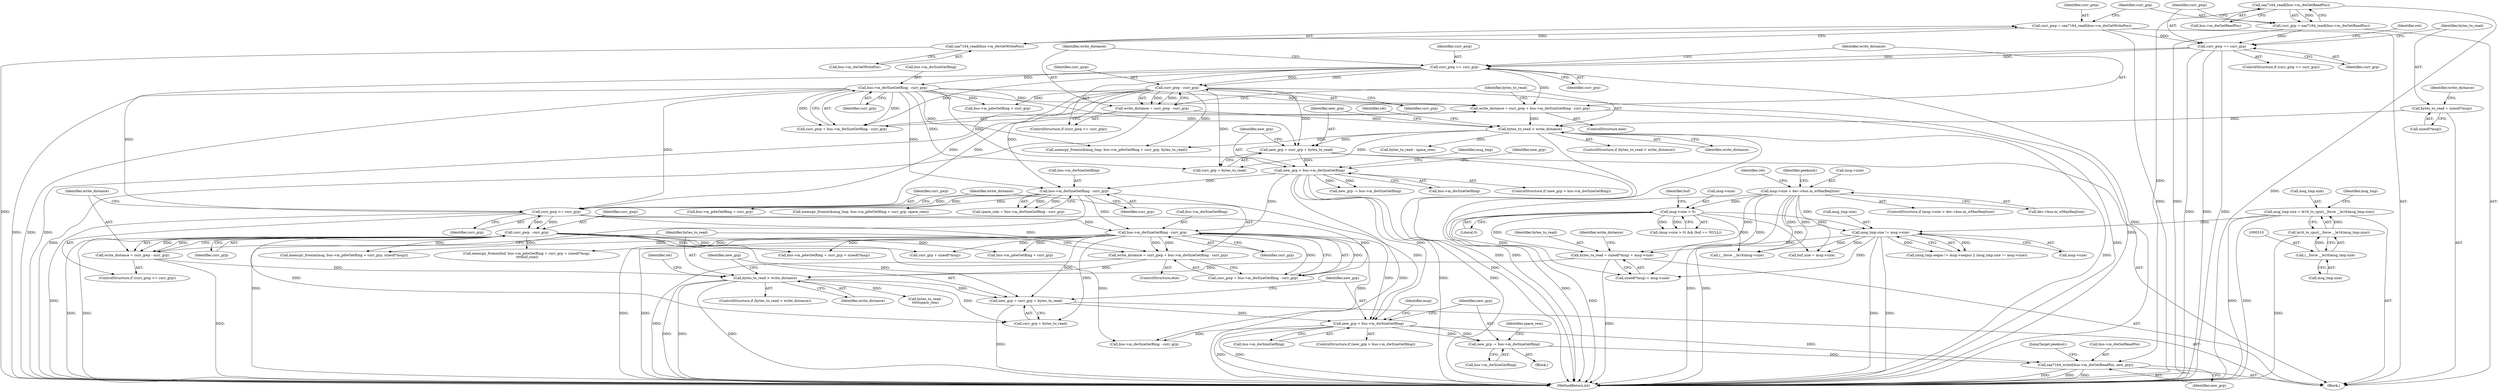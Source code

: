 digraph "0_media-tree_354dd3924a2e43806774953de536257548b5002c@API" {
"1000638" [label="(Call,saa7164_writel(bus->m_dwGetReadPos, new_grp))"];
"1000198" [label="(Call,saa7164_readl(bus->m_dwGetReadPos))"];
"1000456" [label="(Call,new_grp -= bus->m_dwSizeGetRing)"];
"1000450" [label="(Call,new_grp > bus->m_dwSizeGetRing)"];
"1000444" [label="(Call,new_grp = curr_grp + bytes_to_read)"];
"1000430" [label="(Call,bus->m_dwSizeGetRing - curr_grp)"];
"1000253" [label="(Call,new_grp > bus->m_dwSizeGetRing)"];
"1000247" [label="(Call,new_grp = curr_grp + bytes_to_read)"];
"1000225" [label="(Call,curr_gwp - curr_grp)"];
"1000220" [label="(Call,curr_gwp >= curr_grp)"];
"1000203" [label="(Call,curr_gwp == curr_grp)"];
"1000190" [label="(Call,curr_gwp = saa7164_readl(bus->m_dwGetWritePos))"];
"1000192" [label="(Call,saa7164_readl(bus->m_dwGetWritePos))"];
"1000196" [label="(Call,curr_grp = saa7164_readl(bus->m_dwGetReadPos))"];
"1000233" [label="(Call,bus->m_dwSizeGetRing - curr_grp)"];
"1000239" [label="(Call,bytes_to_read > write_distance)"];
"1000211" [label="(Call,bytes_to_read = sizeof(*msg))"];
"1000229" [label="(Call,write_distance = curr_gwp + bus->m_dwSizeGetRing - curr_grp)"];
"1000223" [label="(Call,write_distance = curr_gwp - curr_grp)"];
"1000266" [label="(Call,bus->m_dwSizeGetRing - curr_grp)"];
"1000417" [label="(Call,curr_gwp >= curr_grp)"];
"1000422" [label="(Call,curr_gwp - curr_grp)"];
"1000436" [label="(Call,bytes_to_read > write_distance)"];
"1000404" [label="(Call,bytes_to_read = sizeof(*msg) + msg->size)"];
"1000156" [label="(Call,msg->size > dev->bus.m_wMaxReqSize)"];
"1000378" [label="(Call,msg_tmp.size != msg->size)"];
"1000304" [label="(Call,msg_tmp.size = le16_to_cpu((__force __le16)msg_tmp.size))"];
"1000308" [label="(Call,le16_to_cpu((__force __le16)msg_tmp.size))"];
"1000309" [label="(Call,(__force __le16)msg_tmp.size)"];
"1000174" [label="(Call,msg->size > 0)"];
"1000426" [label="(Call,write_distance = curr_gwp + bus->m_dwSizeGetRing - curr_grp)"];
"1000420" [label="(Call,write_distance = curr_gwp - curr_grp)"];
"1000441" [label="(Identifier,ret)"];
"1000584" [label="(Call,memcpy_fromio(msg, bus->m_pdwGetRing + curr_grp, sizeof(*msg)))"];
"1000457" [label="(Identifier,new_grp)"];
"1000219" [label="(ControlStructure,if (curr_gwp >= curr_grp))"];
"1000253" [label="(Call,new_grp > bus->m_dwSizeGetRing)"];
"1000586" [label="(Call,bus->m_pdwGetRing + curr_grp)"];
"1000264" [label="(Call,space_rem = bus->m_dwSizeGetRing - curr_grp)"];
"1000211" [label="(Call,bytes_to_read = sizeof(*msg))"];
"1000585" [label="(Identifier,msg)"];
"1000202" [label="(ControlStructure,if (curr_gwp == curr_grp))"];
"1000436" [label="(Call,bytes_to_read > write_distance)"];
"1000160" [label="(Call,dev->bus.m_wMaxReqSize)"];
"1000208" [label="(Identifier,ret)"];
"1000298" [label="(Call,bus->m_pdwGetRing + curr_grp)"];
"1000422" [label="(Call,curr_gwp - curr_grp)"];
"1000418" [label="(Identifier,curr_gwp)"];
"1000224" [label="(Identifier,write_distance)"];
"1000431" [label="(Call,bus->m_dwSizeGetRing)"];
"1000167" [label="(Identifier,ret)"];
"1000435" [label="(ControlStructure,if (bytes_to_read > write_distance))"];
"1000427" [label="(Identifier,write_distance)"];
"1000309" [label="(Call,(__force __le16)msg_tmp.size)"];
"1000155" [label="(ControlStructure,if (msg->size > dev->bus.m_wMaxReqSize))"];
"1000404" [label="(Call,bytes_to_read = sizeof(*msg) + msg->size)"];
"1000270" [label="(Identifier,curr_grp)"];
"1000174" [label="(Call,msg->size > 0)"];
"1000378" [label="(Call,msg_tmp.size != msg->size)"];
"1000458" [label="(Call,bus->m_dwSizeGetRing)"];
"1000444" [label="(Call,new_grp = curr_grp + bytes_to_read)"];
"1000231" [label="(Call,curr_gwp + bus->m_dwSizeGetRing - curr_grp)"];
"1000225" [label="(Call,curr_gwp - curr_grp)"];
"1000657" [label="(MethodReturn,int)"];
"1000643" [label="(JumpTarget,peekout:)"];
"1000290" [label="(Call,bytes_to_read - space_rem)"];
"1000193" [label="(Call,bus->m_dwGetWritePos)"];
"1000297" [label="(Identifier,msg_tmp)"];
"1000311" [label="(Call,msg_tmp.size)"];
"1000212" [label="(Identifier,bytes_to_read)"];
"1000451" [label="(Identifier,new_grp)"];
"1000450" [label="(Call,new_grp > bus->m_dwSizeGetRing)"];
"1000173" [label="(Call,(msg->size > 0) && (buf == NULL))"];
"1000226" [label="(Identifier,curr_gwp)"];
"1000382" [label="(Call,msg->size)"];
"1000248" [label="(Identifier,new_grp)"];
"1000370" [label="(Call,(msg_tmp.seqno != msg->seqno) || (msg_tmp.size != msg->size))"];
"1000428" [label="(Call,curr_gwp + bus->m_dwSizeGetRing - curr_grp)"];
"1000416" [label="(ControlStructure,if (curr_gwp >= curr_grp))"];
"1000259" [label="(Call,new_grp -= bus->m_dwSizeGetRing)"];
"1000205" [label="(Identifier,curr_grp)"];
"1000197" [label="(Identifier,curr_grp)"];
"1000305" [label="(Call,msg_tmp.size)"];
"1000445" [label="(Identifier,new_grp)"];
"1000642" [label="(Identifier,new_grp)"];
"1000255" [label="(Call,bus->m_dwSizeGetRing)"];
"1000217" [label="(Identifier,write_distance)"];
"1000267" [label="(Call,bus->m_dwSizeGetRing)"];
"1000274" [label="(Call,bus->m_pdwGetRing + curr_grp)"];
"1000271" [label="(Call,memcpy_fromio(&msg_tmp, bus->m_pdwGetRing + curr_grp, space_rem))"];
"1000426" [label="(Call,write_distance = curr_gwp + bus->m_dwSizeGetRing - curr_grp)"];
"1000254" [label="(Identifier,new_grp)"];
"1000463" [label="(Call,bus->m_dwSizeGetRing - curr_grp)"];
"1000295" [label="(Call,memcpy_fromio(&msg_tmp, bus->m_pdwGetRing + curr_grp, bytes_to_read))"];
"1000598" [label="(Call,bus->m_pdwGetRing + curr_grp + sizeof(*msg))"];
"1000244" [label="(Identifier,ret)"];
"1000423" [label="(Identifier,curr_gwp)"];
"1000419" [label="(Identifier,curr_grp)"];
"1000266" [label="(Call,bus->m_dwSizeGetRing - curr_grp)"];
"1000639" [label="(Call,bus->m_dwGetReadPos)"];
"1000379" [label="(Call,msg_tmp.size)"];
"1000156" [label="(Call,msg->size > dev->bus.m_wMaxReqSize)"];
"1000420" [label="(Call,write_distance = curr_gwp - curr_grp)"];
"1000434" [label="(Identifier,curr_grp)"];
"1000171" [label="(Identifier,peekonly)"];
"1000247" [label="(Call,new_grp = curr_grp + bytes_to_read)"];
"1000240" [label="(Identifier,bytes_to_read)"];
"1000237" [label="(Identifier,curr_grp)"];
"1000414" [label="(Identifier,write_distance)"];
"1000446" [label="(Call,curr_grp + bytes_to_read)"];
"1000260" [label="(Identifier,new_grp)"];
"1000638" [label="(Call,saa7164_writel(bus->m_dwGetReadPos, new_grp))"];
"1000252" [label="(ControlStructure,if (new_grp > bus->m_dwSizeGetRing))"];
"1000456" [label="(Call,new_grp -= bus->m_dwSizeGetRing)"];
"1000308" [label="(Call,le16_to_cpu((__force __le16)msg_tmp.size))"];
"1000222" [label="(Identifier,curr_grp)"];
"1000430" [label="(Call,bus->m_dwSizeGetRing - curr_grp)"];
"1000417" [label="(Call,curr_gwp >= curr_grp)"];
"1000227" [label="(Identifier,curr_grp)"];
"1000191" [label="(Identifier,curr_gwp)"];
"1000190" [label="(Call,curr_gwp = saa7164_readl(bus->m_dwGetWritePos))"];
"1000425" [label="(ControlStructure,else)"];
"1000127" [label="(Block,)"];
"1000204" [label="(Identifier,curr_gwp)"];
"1000452" [label="(Call,bus->m_dwSizeGetRing)"];
"1000239" [label="(Call,bytes_to_read > write_distance)"];
"1000221" [label="(Identifier,curr_gwp)"];
"1000316" [label="(Identifier,msg_tmp)"];
"1000596" [label="(Call,memcpy_fromio(buf, bus->m_pdwGetRing + curr_grp + sizeof(*msg),\n \t\t\t\tbuf_size))"];
"1000424" [label="(Identifier,curr_grp)"];
"1000199" [label="(Call,bus->m_dwGetReadPos)"];
"1000406" [label="(Call,sizeof(*msg) + msg->size)"];
"1000213" [label="(Call,sizeof(*msg))"];
"1000175" [label="(Call,msg->size)"];
"1000438" [label="(Identifier,write_distance)"];
"1000455" [label="(Block,)"];
"1000462" [label="(Identifier,space_rem)"];
"1000203" [label="(Call,curr_gwp == curr_grp)"];
"1000613" [label="(Call,(__force __le16)msg->size)"];
"1000437" [label="(Identifier,bytes_to_read)"];
"1000230" [label="(Identifier,write_distance)"];
"1000157" [label="(Call,msg->size)"];
"1000180" [label="(Identifier,buf)"];
"1000399" [label="(Call,buf_size = msg->size)"];
"1000602" [label="(Call,curr_grp + sizeof(*msg))"];
"1000241" [label="(Identifier,write_distance)"];
"1000220" [label="(Call,curr_gwp >= curr_grp)"];
"1000198" [label="(Call,saa7164_readl(bus->m_dwGetReadPos))"];
"1000233" [label="(Call,bus->m_dwSizeGetRing - curr_grp)"];
"1000579" [label="(Call,bytes_to_read -\n\t\t\t\t\tspace_rem)"];
"1000228" [label="(ControlStructure,else)"];
"1000192" [label="(Call,saa7164_readl(bus->m_dwGetWritePos))"];
"1000196" [label="(Call,curr_grp = saa7164_readl(bus->m_dwGetReadPos))"];
"1000421" [label="(Identifier,write_distance)"];
"1000223" [label="(Call,write_distance = curr_gwp - curr_grp)"];
"1000304" [label="(Call,msg_tmp.size = le16_to_cpu((__force __le16)msg_tmp.size))"];
"1000178" [label="(Literal,0)"];
"1000405" [label="(Identifier,bytes_to_read)"];
"1000449" [label="(ControlStructure,if (new_grp > bus->m_dwSizeGetRing))"];
"1000238" [label="(ControlStructure,if (bytes_to_read > write_distance))"];
"1000234" [label="(Call,bus->m_dwSizeGetRing)"];
"1000249" [label="(Call,curr_grp + bytes_to_read)"];
"1000229" [label="(Call,write_distance = curr_gwp + bus->m_dwSizeGetRing - curr_grp)"];
"1000638" -> "1000127"  [label="AST: "];
"1000638" -> "1000642"  [label="CFG: "];
"1000639" -> "1000638"  [label="AST: "];
"1000642" -> "1000638"  [label="AST: "];
"1000643" -> "1000638"  [label="CFG: "];
"1000638" -> "1000657"  [label="DDG: "];
"1000638" -> "1000657"  [label="DDG: "];
"1000638" -> "1000657"  [label="DDG: "];
"1000198" -> "1000638"  [label="DDG: "];
"1000456" -> "1000638"  [label="DDG: "];
"1000450" -> "1000638"  [label="DDG: "];
"1000198" -> "1000196"  [label="AST: "];
"1000198" -> "1000199"  [label="CFG: "];
"1000199" -> "1000198"  [label="AST: "];
"1000196" -> "1000198"  [label="CFG: "];
"1000198" -> "1000657"  [label="DDG: "];
"1000198" -> "1000196"  [label="DDG: "];
"1000456" -> "1000455"  [label="AST: "];
"1000456" -> "1000458"  [label="CFG: "];
"1000457" -> "1000456"  [label="AST: "];
"1000458" -> "1000456"  [label="AST: "];
"1000462" -> "1000456"  [label="CFG: "];
"1000450" -> "1000456"  [label="DDG: "];
"1000450" -> "1000456"  [label="DDG: "];
"1000450" -> "1000449"  [label="AST: "];
"1000450" -> "1000452"  [label="CFG: "];
"1000451" -> "1000450"  [label="AST: "];
"1000452" -> "1000450"  [label="AST: "];
"1000457" -> "1000450"  [label="CFG: "];
"1000585" -> "1000450"  [label="CFG: "];
"1000450" -> "1000657"  [label="DDG: "];
"1000450" -> "1000657"  [label="DDG: "];
"1000444" -> "1000450"  [label="DDG: "];
"1000253" -> "1000450"  [label="DDG: "];
"1000266" -> "1000450"  [label="DDG: "];
"1000430" -> "1000450"  [label="DDG: "];
"1000450" -> "1000463"  [label="DDG: "];
"1000444" -> "1000127"  [label="AST: "];
"1000444" -> "1000446"  [label="CFG: "];
"1000445" -> "1000444"  [label="AST: "];
"1000446" -> "1000444"  [label="AST: "];
"1000451" -> "1000444"  [label="CFG: "];
"1000444" -> "1000657"  [label="DDG: "];
"1000430" -> "1000444"  [label="DDG: "];
"1000422" -> "1000444"  [label="DDG: "];
"1000436" -> "1000444"  [label="DDG: "];
"1000430" -> "1000428"  [label="AST: "];
"1000430" -> "1000434"  [label="CFG: "];
"1000431" -> "1000430"  [label="AST: "];
"1000434" -> "1000430"  [label="AST: "];
"1000428" -> "1000430"  [label="CFG: "];
"1000430" -> "1000657"  [label="DDG: "];
"1000430" -> "1000657"  [label="DDG: "];
"1000430" -> "1000426"  [label="DDG: "];
"1000430" -> "1000426"  [label="DDG: "];
"1000430" -> "1000428"  [label="DDG: "];
"1000430" -> "1000428"  [label="DDG: "];
"1000253" -> "1000430"  [label="DDG: "];
"1000266" -> "1000430"  [label="DDG: "];
"1000417" -> "1000430"  [label="DDG: "];
"1000430" -> "1000446"  [label="DDG: "];
"1000430" -> "1000463"  [label="DDG: "];
"1000430" -> "1000584"  [label="DDG: "];
"1000430" -> "1000586"  [label="DDG: "];
"1000430" -> "1000596"  [label="DDG: "];
"1000430" -> "1000598"  [label="DDG: "];
"1000430" -> "1000602"  [label="DDG: "];
"1000253" -> "1000252"  [label="AST: "];
"1000253" -> "1000255"  [label="CFG: "];
"1000254" -> "1000253"  [label="AST: "];
"1000255" -> "1000253"  [label="AST: "];
"1000260" -> "1000253"  [label="CFG: "];
"1000297" -> "1000253"  [label="CFG: "];
"1000253" -> "1000657"  [label="DDG: "];
"1000253" -> "1000657"  [label="DDG: "];
"1000253" -> "1000657"  [label="DDG: "];
"1000247" -> "1000253"  [label="DDG: "];
"1000233" -> "1000253"  [label="DDG: "];
"1000253" -> "1000259"  [label="DDG: "];
"1000253" -> "1000259"  [label="DDG: "];
"1000253" -> "1000266"  [label="DDG: "];
"1000247" -> "1000127"  [label="AST: "];
"1000247" -> "1000249"  [label="CFG: "];
"1000248" -> "1000247"  [label="AST: "];
"1000249" -> "1000247"  [label="AST: "];
"1000254" -> "1000247"  [label="CFG: "];
"1000247" -> "1000657"  [label="DDG: "];
"1000225" -> "1000247"  [label="DDG: "];
"1000233" -> "1000247"  [label="DDG: "];
"1000239" -> "1000247"  [label="DDG: "];
"1000225" -> "1000223"  [label="AST: "];
"1000225" -> "1000227"  [label="CFG: "];
"1000226" -> "1000225"  [label="AST: "];
"1000227" -> "1000225"  [label="AST: "];
"1000223" -> "1000225"  [label="CFG: "];
"1000225" -> "1000657"  [label="DDG: "];
"1000225" -> "1000657"  [label="DDG: "];
"1000225" -> "1000223"  [label="DDG: "];
"1000225" -> "1000223"  [label="DDG: "];
"1000220" -> "1000225"  [label="DDG: "];
"1000220" -> "1000225"  [label="DDG: "];
"1000225" -> "1000249"  [label="DDG: "];
"1000225" -> "1000266"  [label="DDG: "];
"1000225" -> "1000295"  [label="DDG: "];
"1000225" -> "1000298"  [label="DDG: "];
"1000225" -> "1000417"  [label="DDG: "];
"1000225" -> "1000417"  [label="DDG: "];
"1000220" -> "1000219"  [label="AST: "];
"1000220" -> "1000222"  [label="CFG: "];
"1000221" -> "1000220"  [label="AST: "];
"1000222" -> "1000220"  [label="AST: "];
"1000224" -> "1000220"  [label="CFG: "];
"1000230" -> "1000220"  [label="CFG: "];
"1000220" -> "1000657"  [label="DDG: "];
"1000203" -> "1000220"  [label="DDG: "];
"1000203" -> "1000220"  [label="DDG: "];
"1000220" -> "1000229"  [label="DDG: "];
"1000220" -> "1000231"  [label="DDG: "];
"1000220" -> "1000233"  [label="DDG: "];
"1000220" -> "1000417"  [label="DDG: "];
"1000203" -> "1000202"  [label="AST: "];
"1000203" -> "1000205"  [label="CFG: "];
"1000204" -> "1000203"  [label="AST: "];
"1000205" -> "1000203"  [label="AST: "];
"1000208" -> "1000203"  [label="CFG: "];
"1000212" -> "1000203"  [label="CFG: "];
"1000203" -> "1000657"  [label="DDG: "];
"1000203" -> "1000657"  [label="DDG: "];
"1000203" -> "1000657"  [label="DDG: "];
"1000190" -> "1000203"  [label="DDG: "];
"1000196" -> "1000203"  [label="DDG: "];
"1000190" -> "1000127"  [label="AST: "];
"1000190" -> "1000192"  [label="CFG: "];
"1000191" -> "1000190"  [label="AST: "];
"1000192" -> "1000190"  [label="AST: "];
"1000197" -> "1000190"  [label="CFG: "];
"1000190" -> "1000657"  [label="DDG: "];
"1000192" -> "1000190"  [label="DDG: "];
"1000192" -> "1000193"  [label="CFG: "];
"1000193" -> "1000192"  [label="AST: "];
"1000192" -> "1000657"  [label="DDG: "];
"1000196" -> "1000127"  [label="AST: "];
"1000197" -> "1000196"  [label="AST: "];
"1000204" -> "1000196"  [label="CFG: "];
"1000196" -> "1000657"  [label="DDG: "];
"1000233" -> "1000231"  [label="AST: "];
"1000233" -> "1000237"  [label="CFG: "];
"1000234" -> "1000233"  [label="AST: "];
"1000237" -> "1000233"  [label="AST: "];
"1000231" -> "1000233"  [label="CFG: "];
"1000233" -> "1000657"  [label="DDG: "];
"1000233" -> "1000657"  [label="DDG: "];
"1000233" -> "1000229"  [label="DDG: "];
"1000233" -> "1000229"  [label="DDG: "];
"1000233" -> "1000231"  [label="DDG: "];
"1000233" -> "1000231"  [label="DDG: "];
"1000233" -> "1000249"  [label="DDG: "];
"1000233" -> "1000266"  [label="DDG: "];
"1000233" -> "1000295"  [label="DDG: "];
"1000233" -> "1000298"  [label="DDG: "];
"1000233" -> "1000417"  [label="DDG: "];
"1000239" -> "1000238"  [label="AST: "];
"1000239" -> "1000241"  [label="CFG: "];
"1000240" -> "1000239"  [label="AST: "];
"1000241" -> "1000239"  [label="AST: "];
"1000244" -> "1000239"  [label="CFG: "];
"1000248" -> "1000239"  [label="CFG: "];
"1000239" -> "1000657"  [label="DDG: "];
"1000239" -> "1000657"  [label="DDG: "];
"1000239" -> "1000657"  [label="DDG: "];
"1000211" -> "1000239"  [label="DDG: "];
"1000229" -> "1000239"  [label="DDG: "];
"1000223" -> "1000239"  [label="DDG: "];
"1000239" -> "1000249"  [label="DDG: "];
"1000239" -> "1000290"  [label="DDG: "];
"1000239" -> "1000295"  [label="DDG: "];
"1000211" -> "1000127"  [label="AST: "];
"1000211" -> "1000213"  [label="CFG: "];
"1000212" -> "1000211"  [label="AST: "];
"1000213" -> "1000211"  [label="AST: "];
"1000217" -> "1000211"  [label="CFG: "];
"1000229" -> "1000228"  [label="AST: "];
"1000229" -> "1000231"  [label="CFG: "];
"1000230" -> "1000229"  [label="AST: "];
"1000231" -> "1000229"  [label="AST: "];
"1000240" -> "1000229"  [label="CFG: "];
"1000229" -> "1000657"  [label="DDG: "];
"1000223" -> "1000219"  [label="AST: "];
"1000224" -> "1000223"  [label="AST: "];
"1000240" -> "1000223"  [label="CFG: "];
"1000223" -> "1000657"  [label="DDG: "];
"1000266" -> "1000264"  [label="AST: "];
"1000266" -> "1000270"  [label="CFG: "];
"1000267" -> "1000266"  [label="AST: "];
"1000270" -> "1000266"  [label="AST: "];
"1000264" -> "1000266"  [label="CFG: "];
"1000266" -> "1000657"  [label="DDG: "];
"1000266" -> "1000264"  [label="DDG: "];
"1000266" -> "1000264"  [label="DDG: "];
"1000266" -> "1000271"  [label="DDG: "];
"1000266" -> "1000274"  [label="DDG: "];
"1000266" -> "1000417"  [label="DDG: "];
"1000417" -> "1000416"  [label="AST: "];
"1000417" -> "1000419"  [label="CFG: "];
"1000418" -> "1000417"  [label="AST: "];
"1000419" -> "1000417"  [label="AST: "];
"1000421" -> "1000417"  [label="CFG: "];
"1000427" -> "1000417"  [label="CFG: "];
"1000417" -> "1000657"  [label="DDG: "];
"1000417" -> "1000422"  [label="DDG: "];
"1000417" -> "1000422"  [label="DDG: "];
"1000417" -> "1000426"  [label="DDG: "];
"1000417" -> "1000428"  [label="DDG: "];
"1000422" -> "1000420"  [label="AST: "];
"1000422" -> "1000424"  [label="CFG: "];
"1000423" -> "1000422"  [label="AST: "];
"1000424" -> "1000422"  [label="AST: "];
"1000420" -> "1000422"  [label="CFG: "];
"1000422" -> "1000657"  [label="DDG: "];
"1000422" -> "1000657"  [label="DDG: "];
"1000422" -> "1000420"  [label="DDG: "];
"1000422" -> "1000420"  [label="DDG: "];
"1000422" -> "1000446"  [label="DDG: "];
"1000422" -> "1000463"  [label="DDG: "];
"1000422" -> "1000584"  [label="DDG: "];
"1000422" -> "1000586"  [label="DDG: "];
"1000422" -> "1000596"  [label="DDG: "];
"1000422" -> "1000598"  [label="DDG: "];
"1000422" -> "1000602"  [label="DDG: "];
"1000436" -> "1000435"  [label="AST: "];
"1000436" -> "1000438"  [label="CFG: "];
"1000437" -> "1000436"  [label="AST: "];
"1000438" -> "1000436"  [label="AST: "];
"1000441" -> "1000436"  [label="CFG: "];
"1000445" -> "1000436"  [label="CFG: "];
"1000436" -> "1000657"  [label="DDG: "];
"1000436" -> "1000657"  [label="DDG: "];
"1000436" -> "1000657"  [label="DDG: "];
"1000404" -> "1000436"  [label="DDG: "];
"1000426" -> "1000436"  [label="DDG: "];
"1000420" -> "1000436"  [label="DDG: "];
"1000436" -> "1000446"  [label="DDG: "];
"1000436" -> "1000579"  [label="DDG: "];
"1000404" -> "1000127"  [label="AST: "];
"1000404" -> "1000406"  [label="CFG: "];
"1000405" -> "1000404"  [label="AST: "];
"1000406" -> "1000404"  [label="AST: "];
"1000414" -> "1000404"  [label="CFG: "];
"1000404" -> "1000657"  [label="DDG: "];
"1000156" -> "1000404"  [label="DDG: "];
"1000378" -> "1000404"  [label="DDG: "];
"1000174" -> "1000404"  [label="DDG: "];
"1000156" -> "1000155"  [label="AST: "];
"1000156" -> "1000160"  [label="CFG: "];
"1000157" -> "1000156"  [label="AST: "];
"1000160" -> "1000156"  [label="AST: "];
"1000167" -> "1000156"  [label="CFG: "];
"1000171" -> "1000156"  [label="CFG: "];
"1000156" -> "1000657"  [label="DDG: "];
"1000156" -> "1000657"  [label="DDG: "];
"1000156" -> "1000657"  [label="DDG: "];
"1000156" -> "1000174"  [label="DDG: "];
"1000156" -> "1000378"  [label="DDG: "];
"1000156" -> "1000399"  [label="DDG: "];
"1000156" -> "1000406"  [label="DDG: "];
"1000156" -> "1000613"  [label="DDG: "];
"1000378" -> "1000370"  [label="AST: "];
"1000378" -> "1000382"  [label="CFG: "];
"1000379" -> "1000378"  [label="AST: "];
"1000382" -> "1000378"  [label="AST: "];
"1000370" -> "1000378"  [label="CFG: "];
"1000378" -> "1000657"  [label="DDG: "];
"1000378" -> "1000657"  [label="DDG: "];
"1000378" -> "1000370"  [label="DDG: "];
"1000378" -> "1000370"  [label="DDG: "];
"1000304" -> "1000378"  [label="DDG: "];
"1000174" -> "1000378"  [label="DDG: "];
"1000378" -> "1000399"  [label="DDG: "];
"1000378" -> "1000406"  [label="DDG: "];
"1000378" -> "1000613"  [label="DDG: "];
"1000304" -> "1000127"  [label="AST: "];
"1000304" -> "1000308"  [label="CFG: "];
"1000305" -> "1000304"  [label="AST: "];
"1000308" -> "1000304"  [label="AST: "];
"1000316" -> "1000304"  [label="CFG: "];
"1000304" -> "1000657"  [label="DDG: "];
"1000304" -> "1000657"  [label="DDG: "];
"1000308" -> "1000304"  [label="DDG: "];
"1000308" -> "1000309"  [label="CFG: "];
"1000309" -> "1000308"  [label="AST: "];
"1000308" -> "1000657"  [label="DDG: "];
"1000309" -> "1000308"  [label="DDG: "];
"1000309" -> "1000311"  [label="CFG: "];
"1000310" -> "1000309"  [label="AST: "];
"1000311" -> "1000309"  [label="AST: "];
"1000174" -> "1000173"  [label="AST: "];
"1000174" -> "1000178"  [label="CFG: "];
"1000175" -> "1000174"  [label="AST: "];
"1000178" -> "1000174"  [label="AST: "];
"1000180" -> "1000174"  [label="CFG: "];
"1000173" -> "1000174"  [label="CFG: "];
"1000174" -> "1000657"  [label="DDG: "];
"1000174" -> "1000173"  [label="DDG: "];
"1000174" -> "1000173"  [label="DDG: "];
"1000174" -> "1000399"  [label="DDG: "];
"1000174" -> "1000406"  [label="DDG: "];
"1000174" -> "1000613"  [label="DDG: "];
"1000426" -> "1000425"  [label="AST: "];
"1000426" -> "1000428"  [label="CFG: "];
"1000427" -> "1000426"  [label="AST: "];
"1000428" -> "1000426"  [label="AST: "];
"1000437" -> "1000426"  [label="CFG: "];
"1000426" -> "1000657"  [label="DDG: "];
"1000420" -> "1000416"  [label="AST: "];
"1000421" -> "1000420"  [label="AST: "];
"1000437" -> "1000420"  [label="CFG: "];
"1000420" -> "1000657"  [label="DDG: "];
}
